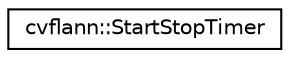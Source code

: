 digraph "Graphical Class Hierarchy"
{
 // LATEX_PDF_SIZE
  edge [fontname="Helvetica",fontsize="10",labelfontname="Helvetica",labelfontsize="10"];
  node [fontname="Helvetica",fontsize="10",shape=record];
  rankdir="LR";
  Node0 [label="cvflann::StartStopTimer",height=0.2,width=0.4,color="black", fillcolor="white", style="filled",URL="$classcvflann_1_1_start_stop_timer.html",tooltip=" "];
}

